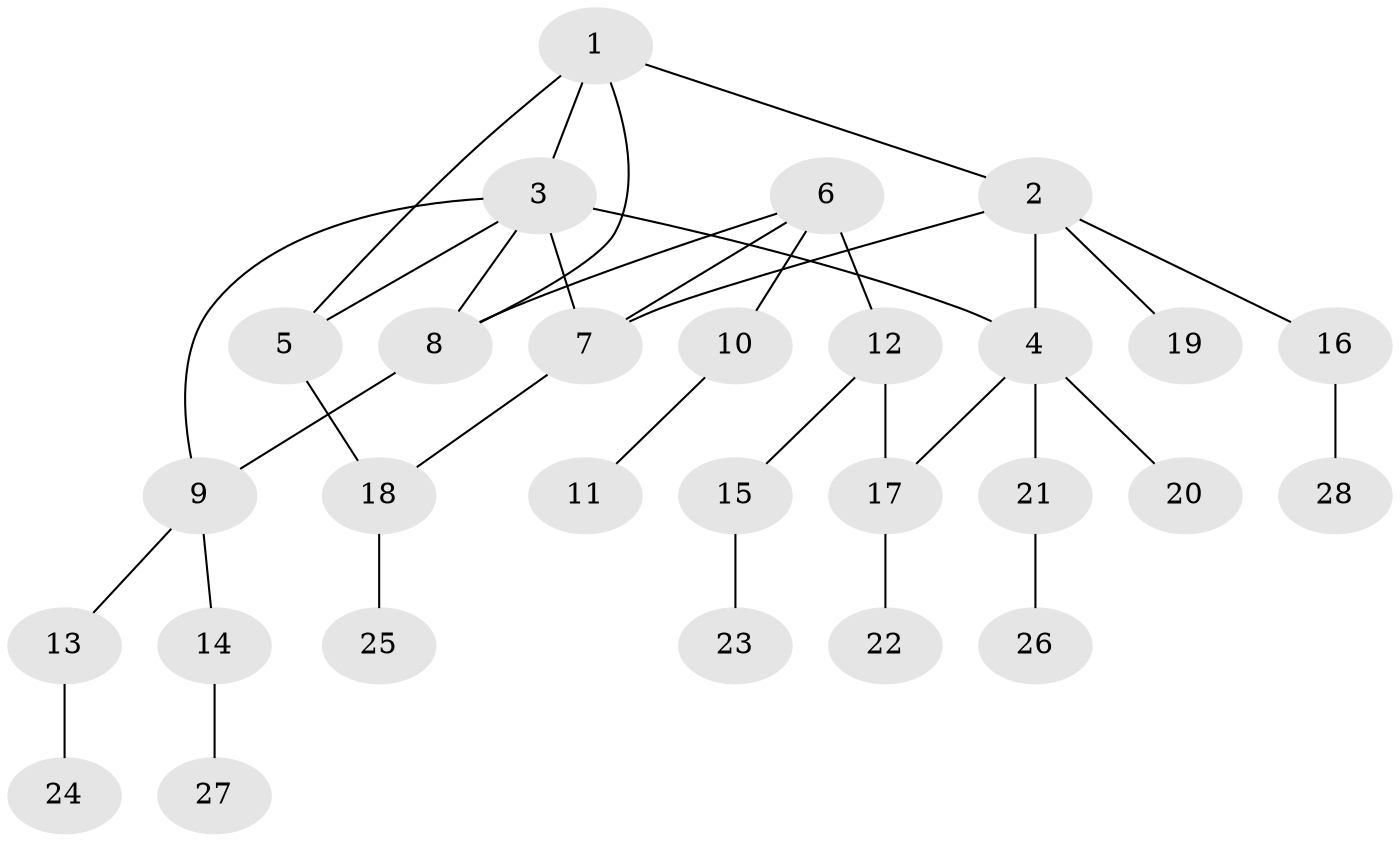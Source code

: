 // original degree distribution, {4: 0.08163265306122448, 6: 0.04081632653061224, 3: 0.12244897959183673, 7: 0.04081632653061224, 5: 0.061224489795918366, 2: 0.14285714285714285, 1: 0.5102040816326531}
// Generated by graph-tools (version 1.1) at 2025/37/03/09/25 02:37:39]
// undirected, 28 vertices, 35 edges
graph export_dot {
graph [start="1"]
  node [color=gray90,style=filled];
  1;
  2;
  3;
  4;
  5;
  6;
  7;
  8;
  9;
  10;
  11;
  12;
  13;
  14;
  15;
  16;
  17;
  18;
  19;
  20;
  21;
  22;
  23;
  24;
  25;
  26;
  27;
  28;
  1 -- 2 [weight=1.0];
  1 -- 3 [weight=1.0];
  1 -- 5 [weight=1.0];
  1 -- 8 [weight=1.0];
  2 -- 4 [weight=1.0];
  2 -- 7 [weight=1.0];
  2 -- 16 [weight=1.0];
  2 -- 19 [weight=1.0];
  3 -- 4 [weight=2.0];
  3 -- 5 [weight=1.0];
  3 -- 7 [weight=2.0];
  3 -- 8 [weight=1.0];
  3 -- 9 [weight=1.0];
  4 -- 17 [weight=1.0];
  4 -- 20 [weight=1.0];
  4 -- 21 [weight=1.0];
  5 -- 18 [weight=1.0];
  6 -- 7 [weight=1.0];
  6 -- 8 [weight=1.0];
  6 -- 10 [weight=1.0];
  6 -- 12 [weight=3.0];
  7 -- 18 [weight=1.0];
  8 -- 9 [weight=1.0];
  9 -- 13 [weight=1.0];
  9 -- 14 [weight=1.0];
  10 -- 11 [weight=1.0];
  12 -- 15 [weight=1.0];
  12 -- 17 [weight=1.0];
  13 -- 24 [weight=1.0];
  14 -- 27 [weight=1.0];
  15 -- 23 [weight=1.0];
  16 -- 28 [weight=1.0];
  17 -- 22 [weight=1.0];
  18 -- 25 [weight=1.0];
  21 -- 26 [weight=1.0];
}
